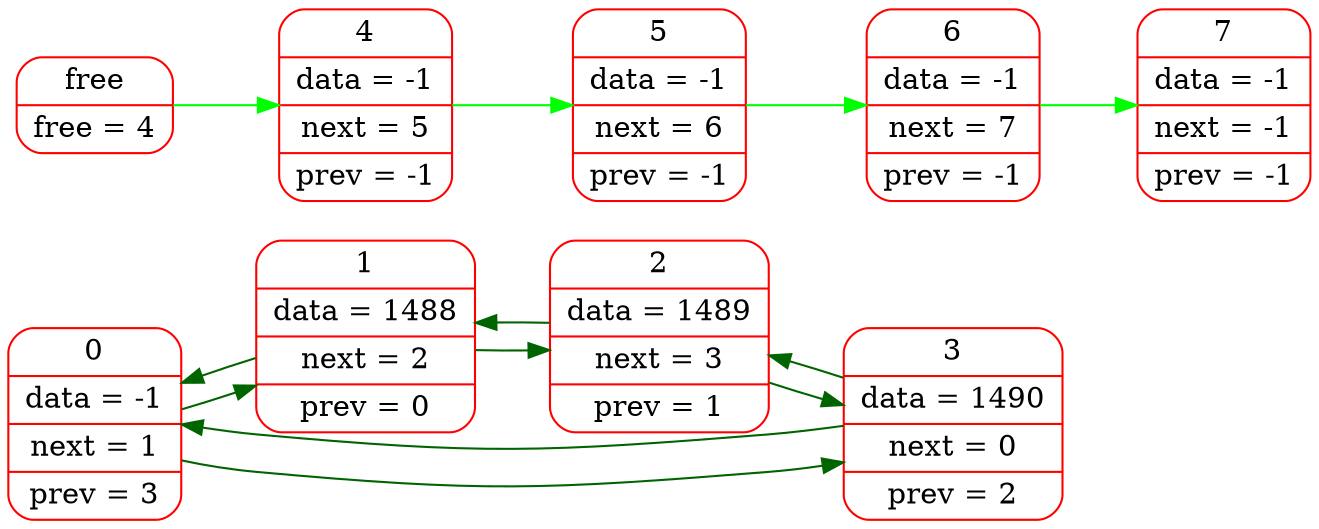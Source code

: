digraph G{
rankdir=LR;
node[color="red",fontsize=14];
elem0[shape="Mrecord", label="0 | data = -1 | next = 1 | prev = 3"];
elem1[shape="Mrecord", label="1 | data = 1488 | next = 2 | prev = 0"];
elem2[shape="Mrecord", label="2 | data = 1489 | next = 3 | prev = 1"];
elem3[shape="Mrecord", label="3 | data = 1490 | next = 0 | prev = 2"];
edge[color="darkgreen",fontsize=12, penwidth=1];
elem0->elem1->elem2->elem3->elem0;
edge[color="darkgreen",fontsize=12, penwidth=1];
elem0->elem3->elem2->elem1->elem0;
free[shape="Mrecord", label="free | free = 4"];
free_elem4[shape="Mrecord", label="4 | data = -1 | next = 5 | prev = -1"];
free_elem5[shape="Mrecord", label="5 | data = -1 | next = 6 | prev = -1"];
free_elem6[shape="Mrecord", label="6 | data = -1 | next = 7 | prev = -1"];
free_elem7[shape="Mrecord", label="7 | data = -1 | next = -1 | prev = -1"];
edge[color="green",fontsize=12, penwidth=1];
free->free_elem4->free_elem5->free_elem6->free_elem7;
}
